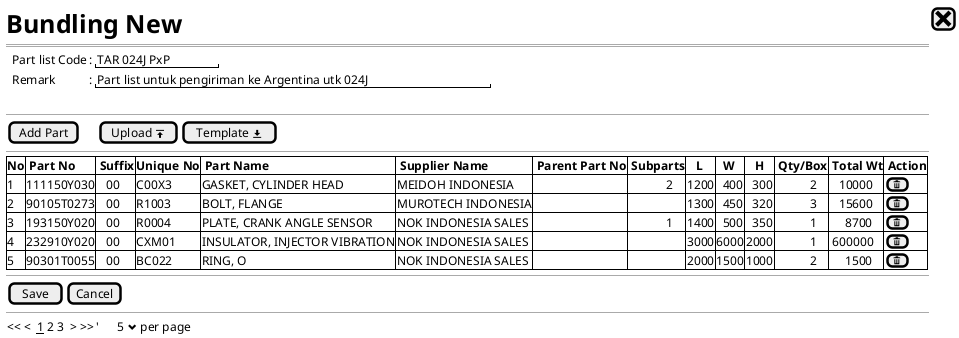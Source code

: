 @startsalt
{
  <size:25><b>Bundling New|[<size:25><&x>]|*
  ==
  {
    .|Part list Code |: |" TAR 024J PxP  "|*
    .|Remark         |: |" Part list untuk pengiriman ke Argentina utk 024J"|*
  }
  .
  --
  {
    |[Add Part] |.|.|.|[Upload <&data-transfer-upload>]| [Template <&data-transfer-download>]|* 
  }
  --
  {#
    |<b>No|<b> Part No  |<b> Suffix | <b>Unique No | <b> Part Name                  |<b> Supplier Name    |<b> Parent Part No |<b> Subparts |   <b>L |  <b>W  |   <b>H  |<b> Qty/Box  |<b> Total Wt |<b> Action |*
    |1 |111150Y030      |   00      | C00X3        |GASKET, CYLINDER HEAD           | MEIDOH INDONESIA    |.                  |            2| 1200   |  400  |  300  |            2   |   10000    |[<&trash>] |*
    |2 |90105T0273      |   00      | R1003        |BOLT, FLANGE                    | MUROTECH INDONESIA  |.                  |.            | 1300   |  450  |  320  |            3   |   15600    |[<&trash>] |*
    |3 |193150Y020      |   00      | R0004        |PLATE, CRANK ANGLE SENSOR       | NOK INDONESIA SALES |.                  |            1| 1400   |  500  |  350  |            1   |     8700   |[<&trash>] |*
    |4 |232910Y020      |   00      | CXM01        |INSULATOR, INJECTOR VIBRATION   | NOK INDONESIA SALES |.                  |.            | 3000   | 6000 |2000    |            1   | 600000      |[<&trash>] |* 
    |5 |90301T0055      |   00      | BC022        |RING, O                         | NOK INDONESIA SALES |.                  |.            | 2000   | 1500 | 1000   |            2   |     1500    |[<&trash>] |*
  }
  --
  {[ Save ] | [Cancel]}
  --
  {
  << <  __1__ 2 3  > >>  |'      5 <&chevron-bottom> per page |*
  }
}
@@endsalt



